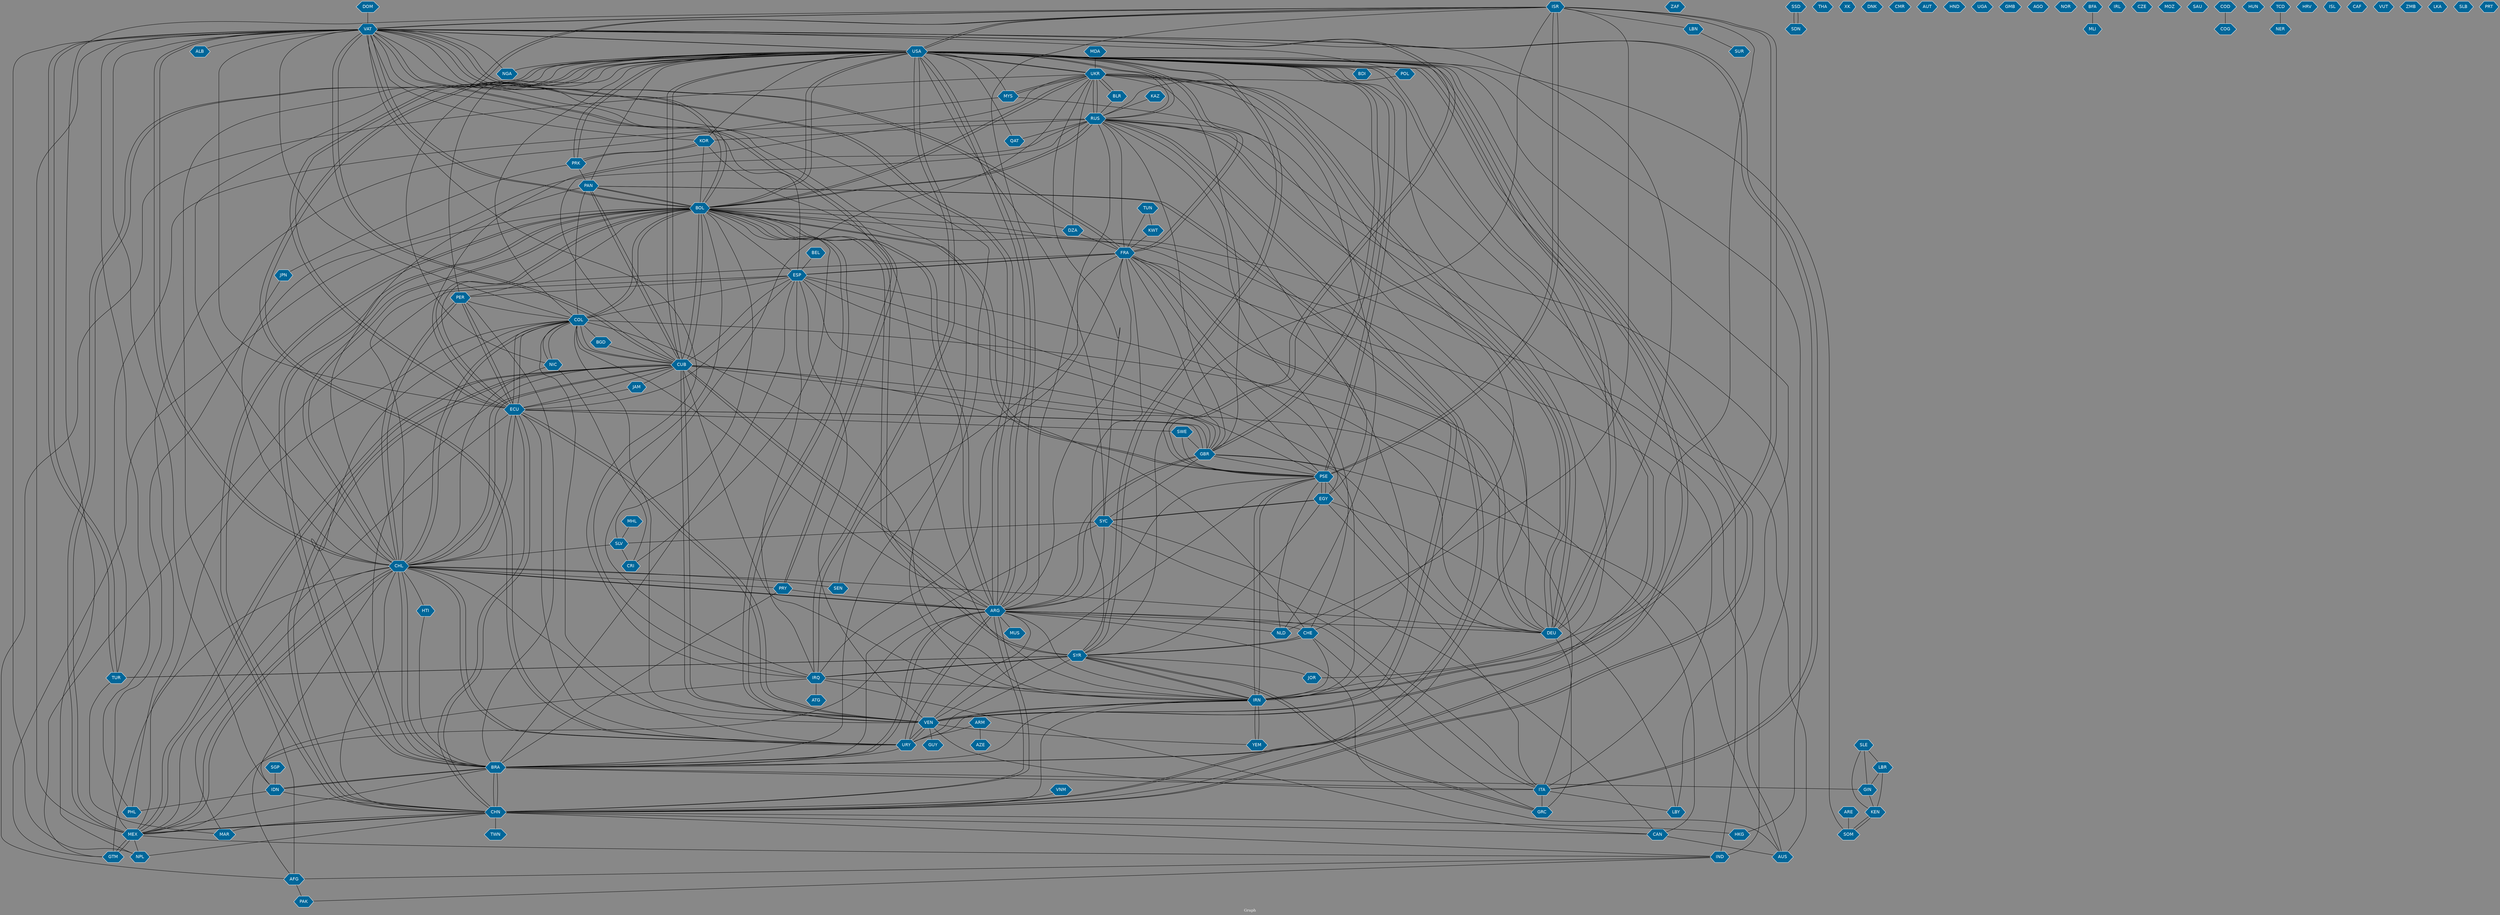 // Countries together in item graph
graph {
	graph [bgcolor="#888888" fontcolor=white fontsize=12 label="Graph" outputorder=edgesfirst overlap=prism]
	node [color=white fillcolor="#006699" fontcolor=white fontname=Helvetica shape=hexagon style=filled]
	edge [arrowhead=open color=black fontcolor=white fontname=Courier fontsize=12]
		ISR [label=ISR]
		VAT [label=VAT]
		UKR [label=UKR]
		USA [label=USA]
		ARG [label=ARG]
		CHN [label=CHN]
		BOL [label=BOL]
		MYS [label=MYS]
		CHL [label=CHL]
		KAZ [label=KAZ]
		RUS [label=RUS]
		IRQ [label=IRQ]
		IDN [label=IDN]
		MEX [label=MEX]
		BRA [label=BRA]
		GBR [label=GBR]
		GRC [label=GRC]
		IND [label=IND]
		AFG [label=AFG]
		DEU [label=DEU]
		PAK [label=PAK]
		IRN [label=IRN]
		KEN [label=KEN]
		PSE [label=PSE]
		FRA [label=FRA]
		ECU [label=ECU]
		GTM [label=GTM]
		URY [label=URY]
		SYR [label=SYR]
		TUR [label=TUR]
		VEN [label=VEN]
		YEM [label=YEM]
		COL [label=COL]
		ITA [label=ITA]
		CUB [label=CUB]
		ZAF [label=ZAF]
		BEL [label=BEL]
		PHL [label=PHL]
		SSD [label=SSD]
		SDN [label=SDN]
		JPN [label=JPN]
		GIN [label=GIN]
		ESP [label=ESP]
		PAN [label=PAN]
		DZA [label=DZA]
		TUN [label=TUN]
		ARE [label=ARE]
		SOM [label=SOM]
		CRI [label=CRI]
		PER [label=PER]
		NIC [label=NIC]
		AUS [label=AUS]
		KOR [label=KOR]
		PRK [label=PRK]
		THA [label=THA]
		CHE [label=CHE]
		HTI [label=HTI]
		EGY [label=EGY]
		SYC [label=SYC]
		XK [label=XK]
		NGA [label=NGA]
		TWN [label=TWN]
		HKG [label=HKG]
		MDA [label=MDA]
		DNK [label=DNK]
		DOM [label=DOM]
		CMR [label=CMR]
		CAN [label=CAN]
		PRY [label=PRY]
		ARM [label=ARM]
		AZE [label=AZE]
		SWE [label=SWE]
		NPL [label=NPL]
		AUT [label=AUT]
		SLV [label=SLV]
		ATG [label=ATG]
		HND [label=HND]
		BGD [label=BGD]
		MAR [label=MAR]
		JAM [label=JAM]
		LBY [label=LBY]
		LBN [label=LBN]
		SLE [label=SLE]
		LBR [label=LBR]
		UGA [label=UGA]
		GMB [label=GMB]
		VNM [label=VNM]
		QAT [label=QAT]
		AGO [label=AGO]
		NOR [label=NOR]
		BFA [label=BFA]
		JOR [label=JOR]
		IRL [label=IRL]
		CZE [label=CZE]
		MOZ [label=MOZ]
		SAU [label=SAU]
		SUR [label=SUR]
		COG [label=COG]
		MUS [label=MUS]
		BLR [label=BLR]
		NLD [label=NLD]
		HUN [label=HUN]
		MHL [label=MHL]
		NER [label=NER]
		BDI [label=BDI]
		HRV [label=HRV]
		KWT [label=KWT]
		SGP [label=SGP]
		ISL [label=ISL]
		SEN [label=SEN]
		CAF [label=CAF]
		COD [label=COD]
		TCD [label=TCD]
		MLI [label=MLI]
		VUT [label=VUT]
		POL [label=POL]
		ZMB [label=ZMB]
		LKA [label=LKA]
		ALB [label=ALB]
		GUY [label=GUY]
		SLB [label=SLB]
		PRT [label=PRT]
			COL -- ECU [weight=4]
			USA -- VAT [weight=2]
			ARG -- USA [weight=6]
			CHL -- SEN [weight=1]
			MEX -- BRA [weight=1]
			CUB -- CHL [weight=4]
			VAT -- POL [weight=1]
			CHN -- MEX [weight=1]
			ISR -- NLD [weight=1]
			IND -- CHN [weight=1]
			BOL -- ESP [weight=1]
			VNM -- CHN [weight=1]
			BOL -- ECU [weight=2]
			ARG -- DEU [weight=1]
			SYC -- EGY [weight=1]
			CUB -- BOL [weight=3]
			ARG -- URY [weight=4]
			COL -- BRA [weight=1]
			RUS -- QAT [weight=1]
			USA -- UKR [weight=9]
			KOR -- PRK [weight=4]
			BFA -- MLI [weight=1]
			EGY -- ITA [weight=1]
			UKR -- ECU [weight=1]
			EGY -- PSE [weight=2]
			ARG -- AUS [weight=1]
			PER -- BRA [weight=2]
			SYR -- URY [weight=3]
			ARG -- IRN [weight=2]
			KOR -- VAT [weight=1]
			USA -- SYR [weight=1]
			NLD -- UKR [weight=2]
			GBR -- USA [weight=1]
			PSE -- EGY [weight=1]
			ARG -- FRA [weight=1]
			CHL -- IDN [weight=1]
			MEX -- CHL [weight=2]
			BRA -- GIN [weight=1]
			URY -- COL [weight=1]
			FRA -- ESP [weight=1]
			CUB -- VAT [weight=5]
			PSE -- ARG [weight=1]
			IRN -- SYR [weight=1]
			BOL -- VAT [weight=3]
			SGP -- IDN [weight=1]
			ARG -- SYC [weight=1]
			CHL -- VAT [weight=2]
			CHL -- MEX [weight=1]
			ARE -- SOM [weight=1]
			AUS -- GBR [weight=1]
			IRN -- VAT [weight=1]
			ESP -- PER [weight=1]
			VAT -- BRA [weight=2]
			ECU -- COL [weight=3]
			FRA -- CHL [weight=1]
			SYR -- USA [weight=4]
			CAN -- AUS [weight=1]
			BOL -- CHN [weight=1]
			ARM -- URY [weight=1]
			URY -- BRA [weight=1]
			DEU -- GRC [weight=3]
			MEX -- USA [weight=3]
			IRQ -- ATG [weight=2]
			PAN -- COL [weight=2]
			USA -- FRA [weight=1]
			IDN -- CHN [weight=1]
			RUS -- ARG [weight=2]
			VEN -- URY [weight=1]
			POL -- RUS [weight=1]
			MEX -- VAT [weight=1]
			DZA -- UKR [weight=1]
			COL -- CHL [weight=1]
			PSE -- ESP [weight=1]
			BOL -- SYR [weight=1]
			EGY -- SYR [weight=1]
			USA -- ISR [weight=4]
			SYC -- CAN [weight=1]
			SYR -- IRQ [weight=5]
			ISR -- JOR [weight=1]
			ITA -- LBY [weight=1]
			ISR -- SYR [weight=1]
			RUS -- FRA [weight=2]
			IRQ -- USA [weight=6]
			SLV -- CHL [weight=1]
			ARG -- GBR [weight=4]
			CHL -- ECU [weight=3]
			DOM -- VAT [weight=1]
			NPL -- ISR [weight=1]
			BOL -- CRI [weight=1]
			CUB -- JAM [weight=1]
			SOM -- KEN [weight=1]
			AUS -- RUS [weight=1]
			NPL -- CHN [weight=1]
			USA -- VEN [weight=2]
			BOL -- PSE [weight=6]
			MDA -- UKR [weight=1]
			COL -- USA [weight=1]
			PSE -- IRN [weight=2]
			VAT -- PRY [weight=1]
			ITA -- SYC [weight=1]
			MEX -- CUB [weight=1]
			TUR -- RUS [weight=2]
			SLV -- CRI [weight=1]
			SLE -- LBR [weight=1]
			TUR -- SYR [weight=3]
			CUB -- MEX [weight=1]
			TCD -- NER [weight=1]
			CUB -- PAN [weight=1]
			URY -- USA [weight=5]
			COL -- ARG [weight=1]
			BGD -- CUB [weight=1]
			UKR -- IRQ [weight=1]
			CHL -- CUB [weight=1]
			SWE -- PSE [weight=1]
			ISR -- IRN [weight=3]
			ESP -- BRA [weight=1]
			CHE -- CUB [weight=1]
			RUS -- IRN [weight=1]
			ECU -- BOL [weight=2]
			CHL -- MAR [weight=1]
			CHN -- BRA [weight=1]
			BOL -- CUB [weight=1]
			COL -- IRN [weight=1]
			CUB -- IRN [weight=1]
			SYR -- IRN [weight=1]
			EGY -- FRA [weight=1]
			LBN -- SUR [weight=1]
			VAT -- CHL [weight=3]
			PSE -- VEN [weight=1]
			CHL -- PER [weight=9]
			COL -- CUB [weight=5]
			PSE -- USA [weight=2]
			VAT -- PSE [weight=1]
			VEN -- YEM [weight=1]
			CHN -- ARG [weight=2]
			BOL -- KOR [weight=1]
			USA -- IRQ [weight=6]
			BLR -- UKR [weight=1]
			ECU -- CHN [weight=1]
			SWE -- GBR [weight=2]
			IRQ -- SYR [weight=4]
			PSE -- ISR [weight=39]
			ISR -- USA [weight=1]
			ECU -- GBR [weight=1]
			MYS -- PHL [weight=1]
			PSE -- DEU [weight=1]
			KEN -- SOM [weight=1]
			PSE -- BOL [weight=3]
			MYS -- UKR [weight=2]
			LBR -- KEN [weight=1]
			BOL -- USA [weight=2]
			VAT -- NGA [weight=1]
			VEN -- CHL [weight=2]
			USA -- KOR [weight=1]
			COL -- ITA [weight=1]
			ISR -- PSE [weight=32]
			EGY -- SYC [weight=1]
			ESP -- FRA [weight=1]
			VEN -- BOL [weight=5]
			USA -- ECU [weight=2]
			BRA -- ITA [weight=1]
			SYR -- JOR [weight=1]
			BOL -- ISR [weight=3]
			ARG -- CHL [weight=10]
			NIC -- CRI [weight=2]
			USA -- MEX [weight=6]
			EGY -- BOL [weight=1]
			URY -- IRN [weight=2]
			PRK -- KOR [weight=2]
			JPN -- MEX [weight=1]
			PER -- COL [weight=2]
			CHL -- BOL [weight=8]
			BOL -- RUS [weight=3]
			LBY -- EGY [weight=1]
			COL -- BOL [weight=5]
			CUB -- ARG [weight=1]
			USA -- BOL [weight=4]
			RUS -- KOR [weight=1]
			USA -- ARG [weight=4]
			USA -- DEU [weight=3]
			VEN -- CUB [weight=2]
			ARG -- CHE [weight=1]
			UKR -- DEU [weight=2]
			ITA -- GRC [weight=1]
			IRN -- BRA [weight=1]
			ARG -- BRA [weight=1]
			ECU -- VEN [weight=1]
			FRA -- VAT [weight=1]
			CUB -- COL [weight=2]
			BOL -- ARG [weight=2]
			ISR -- BOL [weight=4]
			USA -- CUB [weight=22]
			CUB -- USA [weight=16]
			GBR -- ECU [weight=1]
			USA -- PAN [weight=1]
			VAT -- DEU [weight=1]
			USA -- CHN [weight=1]
			VAT -- ALB [weight=1]
			SYC -- GBR [weight=1]
			COD -- COG [weight=1]
			IND -- AFG [weight=1]
			CHN -- HKG [weight=1]
			ITA -- VEN [weight=1]
			ECU -- CHL [weight=4]
			SYR -- TUR [weight=3]
			VEN -- USA [weight=3]
			CHE -- RUS [weight=1]
			FRA -- SEN [weight=1]
			CHL -- COL [weight=3]
			VAT -- USA [weight=3]
			PRY -- BRA [weight=1]
			PER -- CHL [weight=10]
			CHE -- SYR [weight=1]
			BOL -- PAN [weight=1]
			CHN -- CAN [weight=1]
			USA -- SOM [weight=2]
			BRA -- USA [weight=3]
			ARG -- VAT [weight=4]
			TUN -- FRA [weight=1]
			BOL -- IND [weight=3]
			RUS -- DEU [weight=3]
			USA -- NGA [weight=2]
			PAK -- IND [weight=1]
			PRK -- USA [weight=2]
			CHN -- CHL [weight=1]
			ARG -- CHN [weight=1]
			ITA -- FRA [weight=1]
			USA -- AFG [weight=7]
			PER -- ECU [weight=1]
			BOL -- COL [weight=9]
			CHN -- TWN [weight=1]
			ISR -- VAT [weight=1]
			YEM -- IRN [weight=1]
			UKR -- BOL [weight=1]
			DZA -- FRA [weight=3]
			IRN -- VEN [weight=1]
			PAN -- BOL [weight=2]
			MEX -- ARG [weight=1]
			PER -- BOL [weight=1]
			IDN -- BRA [weight=1]
			VAT -- FRA [weight=1]
			IRN -- PSE [weight=1]
			ESP -- ECU [weight=1]
			IRN -- YEM [weight=1]
			URY -- ARG [weight=4]
			TUN -- KWT [weight=1]
			FRA -- USA [weight=4]
			ECU -- PER [weight=1]
			USA -- CHL [weight=2]
			KOR -- IRN [weight=1]
			USA -- HKG [weight=1]
			BRA -- BOL [weight=1]
			PRY -- ARG [weight=1]
			ESP -- VEN [weight=2]
			UKR -- CHE [weight=1]
			IRN -- CHN [weight=1]
			ARG -- BOL [weight=4]
			URY -- CHL [weight=1]
			GRC -- CHE [weight=1]
			UKR -- GBR [weight=1]
			IDN -- PHL [weight=1]
			BOL -- UKR [weight=3]
			URY -- ECU [weight=1]
			VEN -- ECU [weight=1]
			KAZ -- RUS [weight=1]
			SYR -- FRA [weight=1]
			RUS -- UKR [weight=70]
			GTM -- MEX [weight=3]
			IRN -- USA [weight=2]
			FRA -- PSE [weight=2]
			USA -- PSE [weight=2]
			LBR -- GIN [weight=1]
			BRA -- SYC [weight=2]
			IRQ -- FRA [weight=3]
			USA -- QAT [weight=1]
			SYR -- BOL [weight=1]
			USA -- BRA [weight=4]
			CUB -- BRA [weight=2]
			NIC -- COL [weight=1]
			SLE -- KEN [weight=1]
			GTM -- BOL [weight=1]
			PAN -- VEN [weight=1]
			JAM -- ECU [weight=1]
			DEU -- UKR [weight=2]
			UKR -- RUS [weight=67]
			VAT -- COL [weight=1]
			CHL -- BRA [weight=3]
			VEN -- ARG [weight=1]
			USA -- BDI [weight=1]
			MEX -- CHN [weight=1]
			ARG -- MUS [weight=1]
			NIC -- CHL [weight=1]
			USA -- LBY [weight=1]
			USA -- NIC [weight=1]
			PAN -- CUB [weight=4]
			COL -- NIC [weight=1]
			ESP -- DEU [weight=1]
			FRA -- DEU [weight=2]
			IRQ -- ESP [weight=1]
			HTI -- BRA [weight=1]
			RUS -- USA [weight=9]
			UKR -- SYC [weight=1]
			CHL -- HTI [weight=1]
			BRA -- CHN [weight=1]
			ESP -- GTM [weight=1]
			USA -- SYC [weight=1]
			SSD -- SDN [weight=4]
			MYS -- CHN [weight=1]
			RUS -- CHN [weight=1]
			COL -- ESP [weight=1]
			VAT -- ARG [weight=5]
			SYR -- GRC [weight=1]
			PHL -- VAT [weight=1]
			CHN -- BOL [weight=2]
			CHL -- PRY [weight=1]
			GBR -- PSE [weight=1]
			VAT -- NPL [weight=1]
			MYS -- USA [weight=4]
			VAT -- TUR [weight=2]
			UKR -- AUS [weight=1]
			CUB -- ECU [weight=1]
			SLV -- BOL [weight=1]
			BOL -- DEU [weight=1]
			GBR -- ARG [weight=5]
			TUR -- VAT [weight=1]
			MEX -- COL [weight=1]
			PSE -- VAT [weight=2]
			PER -- USA [weight=1]
			IRN -- ISR [weight=4]
			ARG -- CUB [weight=1]
			CHL -- URY [weight=1]
			ESP -- IRN [weight=2]
			SDN -- SSD [weight=3]
			CHL -- DEU [weight=1]
			IRQ -- CAN [weight=1]
			KWT -- FRA [weight=1]
			ECU -- USA [weight=1]
			URY -- VEN [weight=2]
			RUS -- CUB [weight=2]
			UKR -- MYS [weight=5]
			DEU -- RUS [weight=2]
			IRQ -- IRN [weight=1]
			CHN -- USA [weight=4]
			CHL -- ARG [weight=1]
			TUR -- MAR [weight=1]
			MEX -- ECU [weight=1]
			PRK -- PAN [weight=1]
			BOL -- DZA [weight=1]
			COL -- VEN [weight=2]
			VAT -- ECU [weight=3]
			CHN -- RUS [weight=1]
			GBR -- DEU [weight=1]
			PAN -- CHL [weight=1]
			CHN -- ECU [weight=1]
			ECU -- SWE [weight=1]
			ISR -- LBN [weight=1]
			SLE -- GIN [weight=1]
			UKR -- USA [weight=5]
			USA -- RUS [weight=11]
			CHN -- MAR [weight=1]
			VAT -- ISR [weight=1]
			ESP -- VAT [weight=2]
			GIN -- KEN [weight=1]
			CHN -- CUB [weight=1]
			CUB -- CHN [weight=3]
			DEU -- FRA [weight=1]
			VAT -- BOL [weight=12]
			GRC -- SYR [weight=1]
			BRA -- CHL [weight=4]
			GTM -- CHL [weight=1]
			BOL -- VEN [weight=3]
			GBR -- FRA [weight=1]
			VAT -- IRQ [weight=1]
			RUS -- CHL [weight=1]
			MEX -- NPL [weight=1]
			MEX -- GTM [weight=1]
			MEX -- IND [weight=1]
			VEN -- PAN [weight=2]
			VEN -- GUY [weight=1]
			MHL -- SLV [weight=1]
			RUS -- BOL [weight=1]
			ESP -- GBR [weight=1]
			SYR -- CHE [weight=2]
			ITA -- ARG [weight=1]
			VAT -- CUB [weight=1]
			PSE -- NLD [weight=1]
			ARG -- NLD [weight=1]
			ARM -- AZE [weight=1]
			CUB -- VEN [weight=4]
			USA -- PRK [weight=3]
			PRY -- VAT [weight=1]
			IRQ -- BOL [weight=1]
			PRK -- JPN [weight=1]
			UKR -- BLR [weight=1]
			BOL -- BRA [weight=3]
			VAT -- IDN [weight=1]
			VAT -- ITA [weight=3]
			COL -- BGD [weight=1]
			CAN -- CUB [weight=1]
			IND -- RUS [weight=2]
			SYC -- SLV [weight=1]
			ITA -- VAT [weight=1]
			AFG -- IRQ [weight=1]
			DEU -- USA [weight=4]
			RUS -- GBR [weight=2]
			ARG -- ISR [weight=1]
			CUB -- GBR [weight=1]
			BOL -- CHL [weight=4]
			BEL -- ESP [weight=1]
			USA -- URY [weight=8]
			BLR -- RUS [weight=2]
			BRA -- ARG [weight=3]
			IRN -- CHE [weight=1]
			USA -- GBR [weight=1]
			AFG -- PAK [weight=1]
			BRA -- IDN [weight=1]
			CUB -- ESP [weight=2]
			UKR -- AFG [weight=1]
}